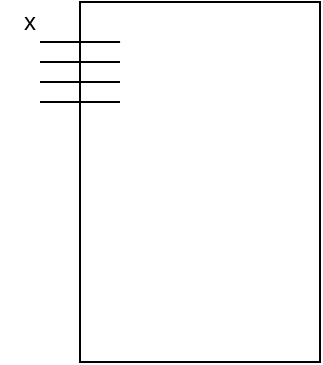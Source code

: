 <mxfile version="24.0.7" type="device">
  <diagram name="Страница — 1" id="CjHzHtHqEOPYx3dbPr7U">
    <mxGraphModel dx="385" dy="283" grid="1" gridSize="10" guides="1" tooltips="1" connect="1" arrows="1" fold="1" page="1" pageScale="1" pageWidth="827" pageHeight="1169" math="0" shadow="0">
      <root>
        <mxCell id="0" />
        <mxCell id="1" parent="0" />
        <mxCell id="uxRuldk9xLLBkV4WTKpX-1" value="" style="rounded=0;whiteSpace=wrap;html=1;" vertex="1" parent="1">
          <mxGeometry x="370" y="350" width="120" height="180" as="geometry" />
        </mxCell>
        <mxCell id="uxRuldk9xLLBkV4WTKpX-2" value="" style="endArrow=none;html=1;rounded=0;entryX=0.167;entryY=0.111;entryDx=0;entryDy=0;entryPerimeter=0;" edge="1" parent="1" target="uxRuldk9xLLBkV4WTKpX-1">
          <mxGeometry width="50" height="50" relative="1" as="geometry">
            <mxPoint x="350" y="370" as="sourcePoint" />
            <mxPoint x="440" y="440" as="targetPoint" />
          </mxGeometry>
        </mxCell>
        <mxCell id="uxRuldk9xLLBkV4WTKpX-3" value="" style="endArrow=none;html=1;rounded=0;entryX=0.167;entryY=0.111;entryDx=0;entryDy=0;entryPerimeter=0;" edge="1" parent="1">
          <mxGeometry width="50" height="50" relative="1" as="geometry">
            <mxPoint x="350" y="380" as="sourcePoint" />
            <mxPoint x="390" y="380" as="targetPoint" />
          </mxGeometry>
        </mxCell>
        <mxCell id="uxRuldk9xLLBkV4WTKpX-4" value="" style="endArrow=none;html=1;rounded=0;entryX=0.167;entryY=0.111;entryDx=0;entryDy=0;entryPerimeter=0;" edge="1" parent="1">
          <mxGeometry width="50" height="50" relative="1" as="geometry">
            <mxPoint x="350" y="390" as="sourcePoint" />
            <mxPoint x="390" y="390" as="targetPoint" />
          </mxGeometry>
        </mxCell>
        <mxCell id="uxRuldk9xLLBkV4WTKpX-6" value="x" style="text;html=1;align=center;verticalAlign=middle;whiteSpace=wrap;rounded=0;" vertex="1" parent="1">
          <mxGeometry x="330" y="350" width="30" height="20" as="geometry" />
        </mxCell>
        <mxCell id="uxRuldk9xLLBkV4WTKpX-7" value="" style="endArrow=none;html=1;rounded=0;entryX=0.167;entryY=0.111;entryDx=0;entryDy=0;entryPerimeter=0;" edge="1" parent="1">
          <mxGeometry width="50" height="50" relative="1" as="geometry">
            <mxPoint x="350" y="400" as="sourcePoint" />
            <mxPoint x="390" y="400" as="targetPoint" />
          </mxGeometry>
        </mxCell>
      </root>
    </mxGraphModel>
  </diagram>
</mxfile>
